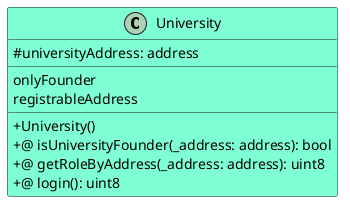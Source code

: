 @startuml
skinparam classAttributeIconSize 0
class University #AquaMarine {
#universityAddress: address
__
onlyFounder
registrableAddress
__
+University()
+@ isUniversityFounder(_address: address): bool
+@ getRoleByAddress(_address: address): uint8
+@ login(): uint8
}
@enduml
